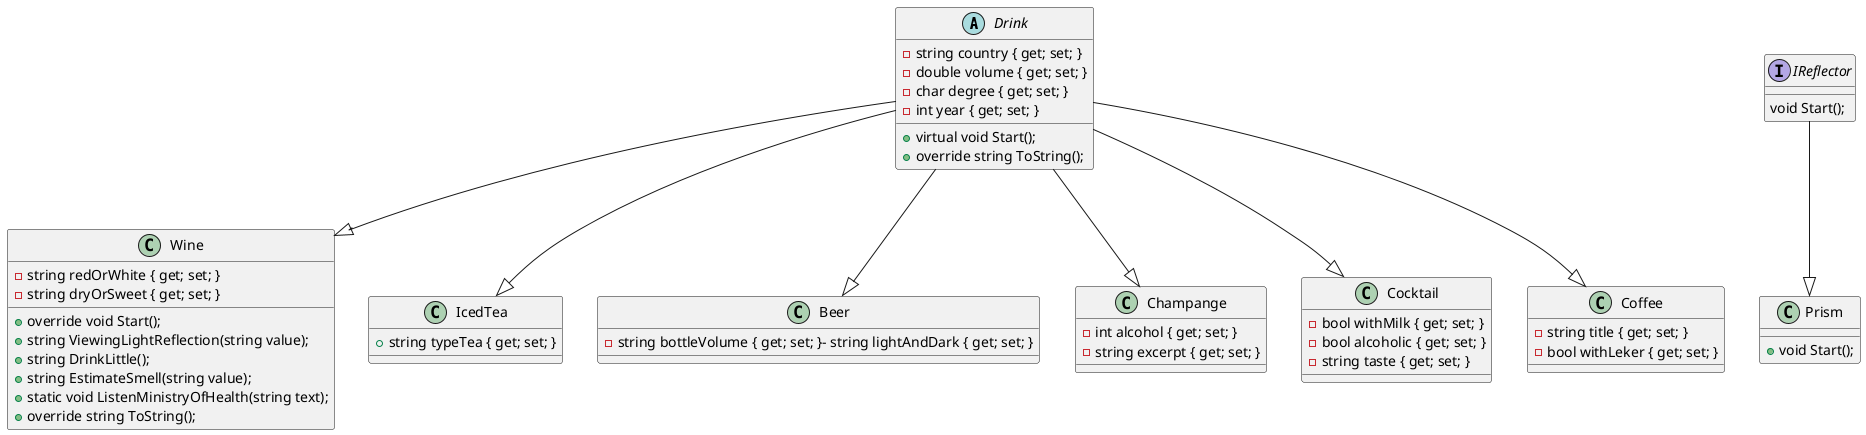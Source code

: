 ﻿@startuml

abstract class Drink
{
    - string country { get; set; }
    - double volume { get; set; }
    - char degree { get; set; }
    - int year { get; set; }

    + virtual void Start();
    + override string ToString();
}

class Wine 
{
   - string redOrWhite { get; set; }
   - string dryOrSweet { get; set; }
   
    + override void Start();   
    + string ViewingLightReflection(string value);
    + string DrinkLittle();
    + string EstimateSmell(string value); 
    + static void ListenMinistryOfHealth(string text);
    + override string ToString();
}

class IcedTea
{
    + string typeTea { get; set; }

}

class Beer
{
    - string bottleVolume { get; set; }- string lightAndDark { get; set; }
    
}


class Champange
{
    - int alcohol { get; set; }
    - string excerpt { get; set; }
}

class Cocktail
{
    - bool withMilk { get; set; }
    - bool alcoholic { get; set; }
    - string taste { get; set; }
}

class Coffee
{
    - string title { get; set; }
    - bool withLeker { get; set; }
}

interface IReflector
{
    void Start();
}

class Prism
{
    + void Start();
}

Drink --|> Wine
Drink --|> IcedTea
Drink --|> Beer
Drink --|> Champange
Drink --|> Cocktail
Drink --|> Coffee
IReflector --|> Prism

@enduml